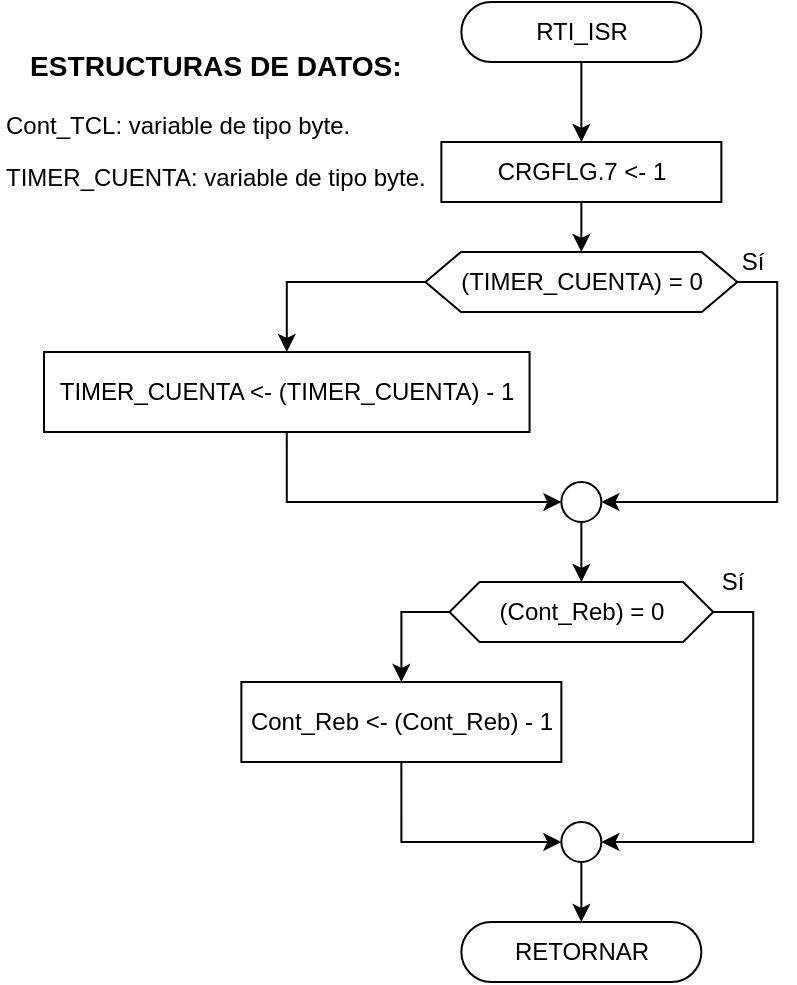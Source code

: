 <mxfile version="13.3.5" type="device"><diagram id="C5RBs43oDa-KdzZeNtuy" name="Page-1"><mxGraphModel dx="599" dy="665" grid="1" gridSize="10" guides="1" tooltips="1" connect="1" arrows="1" fold="1" page="1" pageScale="1" pageWidth="827" pageHeight="1169" math="0" shadow="0"><root><mxCell id="WIyWlLk6GJQsqaUBKTNV-0"/><mxCell id="WIyWlLk6GJQsqaUBKTNV-1" parent="WIyWlLk6GJQsqaUBKTNV-0"/><mxCell id="AvDR-9Zfv_j_PqzCw5Jo-19" style="edgeStyle=orthogonalEdgeStyle;rounded=0;orthogonalLoop=1;jettySize=auto;html=1;exitX=0.5;exitY=1;exitDx=0;exitDy=0;entryX=0.5;entryY=0;entryDx=0;entryDy=0;" parent="WIyWlLk6GJQsqaUBKTNV-1" source="AvDR-9Zfv_j_PqzCw5Jo-1" target="AvDR-9Zfv_j_PqzCw5Jo-17" edge="1"><mxGeometry relative="1" as="geometry"/></mxCell><mxCell id="AvDR-9Zfv_j_PqzCw5Jo-1" value="RTI_ISR" style="rounded=1;whiteSpace=wrap;html=1;fontSize=12;glass=0;strokeWidth=1;shadow=0;arcSize=50;" parent="WIyWlLk6GJQsqaUBKTNV-1" vertex="1"><mxGeometry x="238.68" y="40" width="120" height="30" as="geometry"/></mxCell><mxCell id="AvDR-9Zfv_j_PqzCw5Jo-12" style="edgeStyle=orthogonalEdgeStyle;rounded=0;orthogonalLoop=1;jettySize=auto;html=1;exitX=0.5;exitY=1;exitDx=0;exitDy=0;entryX=0;entryY=0.5;entryDx=0;entryDy=0;" parent="WIyWlLk6GJQsqaUBKTNV-1" source="AvDR-9Zfv_j_PqzCw5Jo-2" target="AvDR-9Zfv_j_PqzCw5Jo-8" edge="1"><mxGeometry relative="1" as="geometry"/></mxCell><mxCell id="AvDR-9Zfv_j_PqzCw5Jo-2" value="Cont_Reb &amp;lt;- (Cont_Reb) - 1&lt;span&gt;&lt;br&gt;&lt;/span&gt;" style="rounded=0;whiteSpace=wrap;html=1;" parent="WIyWlLk6GJQsqaUBKTNV-1" vertex="1"><mxGeometry x="128.68" y="380" width="160" height="40" as="geometry"/></mxCell><mxCell id="AvDR-9Zfv_j_PqzCw5Jo-7" style="edgeStyle=orthogonalEdgeStyle;rounded=0;orthogonalLoop=1;jettySize=auto;html=1;exitX=0;exitY=0.5;exitDx=0;exitDy=0;" parent="WIyWlLk6GJQsqaUBKTNV-1" source="AvDR-9Zfv_j_PqzCw5Jo-3" target="AvDR-9Zfv_j_PqzCw5Jo-2" edge="1"><mxGeometry relative="1" as="geometry"/></mxCell><mxCell id="AvDR-9Zfv_j_PqzCw5Jo-13" style="edgeStyle=orthogonalEdgeStyle;rounded=0;orthogonalLoop=1;jettySize=auto;html=1;exitX=1;exitY=0.5;exitDx=0;exitDy=0;entryX=1;entryY=0.5;entryDx=0;entryDy=0;" parent="WIyWlLk6GJQsqaUBKTNV-1" source="AvDR-9Zfv_j_PqzCw5Jo-3" target="AvDR-9Zfv_j_PqzCw5Jo-8" edge="1"><mxGeometry relative="1" as="geometry"/></mxCell><mxCell id="AvDR-9Zfv_j_PqzCw5Jo-3" value="(Cont_Reb) = 0" style="shape=hexagon;perimeter=hexagonPerimeter2;whiteSpace=wrap;html=1;size=0.114;" parent="WIyWlLk6GJQsqaUBKTNV-1" vertex="1"><mxGeometry x="232.74" y="330" width="131.88" height="30" as="geometry"/></mxCell><mxCell id="AvDR-9Zfv_j_PqzCw5Jo-5" value="RETORNAR" style="rounded=1;whiteSpace=wrap;html=1;fontSize=12;glass=0;strokeWidth=1;shadow=0;arcSize=50;" parent="WIyWlLk6GJQsqaUBKTNV-1" vertex="1"><mxGeometry x="238.68" y="500" width="120" height="30" as="geometry"/></mxCell><mxCell id="AvDR-9Zfv_j_PqzCw5Jo-9" style="edgeStyle=orthogonalEdgeStyle;rounded=0;orthogonalLoop=1;jettySize=auto;html=1;exitX=0.5;exitY=1;exitDx=0;exitDy=0;entryX=0.5;entryY=0;entryDx=0;entryDy=0;" parent="WIyWlLk6GJQsqaUBKTNV-1" source="AvDR-9Zfv_j_PqzCw5Jo-8" target="AvDR-9Zfv_j_PqzCw5Jo-5" edge="1"><mxGeometry relative="1" as="geometry"/></mxCell><mxCell id="AvDR-9Zfv_j_PqzCw5Jo-8" value="" style="ellipse;whiteSpace=wrap;html=1;aspect=fixed;" parent="WIyWlLk6GJQsqaUBKTNV-1" vertex="1"><mxGeometry x="288.68" y="450" width="20" height="20" as="geometry"/></mxCell><mxCell id="AvDR-9Zfv_j_PqzCw5Jo-15" value="Sí" style="text;html=1;align=center;verticalAlign=middle;resizable=0;points=[];autosize=1;" parent="WIyWlLk6GJQsqaUBKTNV-1" vertex="1"><mxGeometry x="358.68" y="320" width="30" height="20" as="geometry"/></mxCell><mxCell id="AvDR-9Zfv_j_PqzCw5Jo-16" value="&lt;h3 style=&quot;text-align: center&quot;&gt;ESTRUCTURAS DE DATOS:&lt;/h3&gt;&lt;p&gt;Cont_TCL: variable de tipo byte.&lt;/p&gt;&lt;p&gt;TIMER_CUENTA: variable de tipo byte.&lt;/p&gt;&lt;p&gt;&lt;/p&gt;" style="text;html=1;strokeColor=none;fillColor=none;align=left;verticalAlign=middle;whiteSpace=wrap;rounded=0;" parent="WIyWlLk6GJQsqaUBKTNV-1" vertex="1"><mxGeometry x="8.68" y="55" width="230" height="85" as="geometry"/></mxCell><mxCell id="zcM-UU66vqNXa_qYSk8d-11" style="edgeStyle=orthogonalEdgeStyle;rounded=0;orthogonalLoop=1;jettySize=auto;html=1;exitX=0.5;exitY=1;exitDx=0;exitDy=0;entryX=0.5;entryY=0;entryDx=0;entryDy=0;" edge="1" parent="WIyWlLk6GJQsqaUBKTNV-1" source="AvDR-9Zfv_j_PqzCw5Jo-17" target="zcM-UU66vqNXa_qYSk8d-4"><mxGeometry relative="1" as="geometry"/></mxCell><mxCell id="AvDR-9Zfv_j_PqzCw5Jo-17" value="&lt;span&gt;CRGFLG.7 &amp;lt;- 1&lt;br&gt;&lt;/span&gt;" style="rounded=0;whiteSpace=wrap;html=1;" parent="WIyWlLk6GJQsqaUBKTNV-1" vertex="1"><mxGeometry x="228.68" y="110" width="140" height="30" as="geometry"/></mxCell><mxCell id="zcM-UU66vqNXa_qYSk8d-0" style="edgeStyle=orthogonalEdgeStyle;rounded=0;orthogonalLoop=1;jettySize=auto;html=1;exitX=0.5;exitY=1;exitDx=0;exitDy=0;entryX=0;entryY=0.5;entryDx=0;entryDy=0;" edge="1" parent="WIyWlLk6GJQsqaUBKTNV-1" source="zcM-UU66vqNXa_qYSk8d-1" target="zcM-UU66vqNXa_qYSk8d-7"><mxGeometry relative="1" as="geometry"/></mxCell><mxCell id="zcM-UU66vqNXa_qYSk8d-1" value="TIMER_CUENTA &amp;lt;- (TIMER_CUENTA) - 1&lt;span&gt;&lt;br&gt;&lt;/span&gt;" style="rounded=0;whiteSpace=wrap;html=1;" vertex="1" parent="WIyWlLk6GJQsqaUBKTNV-1"><mxGeometry x="30" y="215" width="242.78" height="40" as="geometry"/></mxCell><mxCell id="zcM-UU66vqNXa_qYSk8d-2" style="edgeStyle=orthogonalEdgeStyle;rounded=0;orthogonalLoop=1;jettySize=auto;html=1;exitX=0;exitY=0.5;exitDx=0;exitDy=0;" edge="1" parent="WIyWlLk6GJQsqaUBKTNV-1" source="zcM-UU66vqNXa_qYSk8d-4" target="zcM-UU66vqNXa_qYSk8d-1"><mxGeometry relative="1" as="geometry"/></mxCell><mxCell id="zcM-UU66vqNXa_qYSk8d-3" style="edgeStyle=orthogonalEdgeStyle;rounded=0;orthogonalLoop=1;jettySize=auto;html=1;exitX=1;exitY=0.5;exitDx=0;exitDy=0;entryX=1;entryY=0.5;entryDx=0;entryDy=0;" edge="1" parent="WIyWlLk6GJQsqaUBKTNV-1" source="zcM-UU66vqNXa_qYSk8d-4" target="zcM-UU66vqNXa_qYSk8d-7"><mxGeometry relative="1" as="geometry"/></mxCell><mxCell id="zcM-UU66vqNXa_qYSk8d-4" value="(TIMER_CUENTA) = 0" style="shape=hexagon;perimeter=hexagonPerimeter2;whiteSpace=wrap;html=1;size=0.114;" vertex="1" parent="WIyWlLk6GJQsqaUBKTNV-1"><mxGeometry x="220.71" y="165" width="155.94" height="30" as="geometry"/></mxCell><mxCell id="zcM-UU66vqNXa_qYSk8d-12" style="edgeStyle=orthogonalEdgeStyle;rounded=0;orthogonalLoop=1;jettySize=auto;html=1;exitX=0.5;exitY=1;exitDx=0;exitDy=0;entryX=0.5;entryY=0;entryDx=0;entryDy=0;" edge="1" parent="WIyWlLk6GJQsqaUBKTNV-1" source="zcM-UU66vqNXa_qYSk8d-7" target="AvDR-9Zfv_j_PqzCw5Jo-3"><mxGeometry relative="1" as="geometry"/></mxCell><mxCell id="zcM-UU66vqNXa_qYSk8d-7" value="" style="ellipse;whiteSpace=wrap;html=1;aspect=fixed;" vertex="1" parent="WIyWlLk6GJQsqaUBKTNV-1"><mxGeometry x="288.68" y="280" width="20" height="20" as="geometry"/></mxCell><mxCell id="zcM-UU66vqNXa_qYSk8d-10" value="Sí" style="text;html=1;align=center;verticalAlign=middle;resizable=0;points=[];autosize=1;" vertex="1" parent="WIyWlLk6GJQsqaUBKTNV-1"><mxGeometry x="368.68" y="160" width="30" height="20" as="geometry"/></mxCell></root></mxGraphModel></diagram></mxfile>